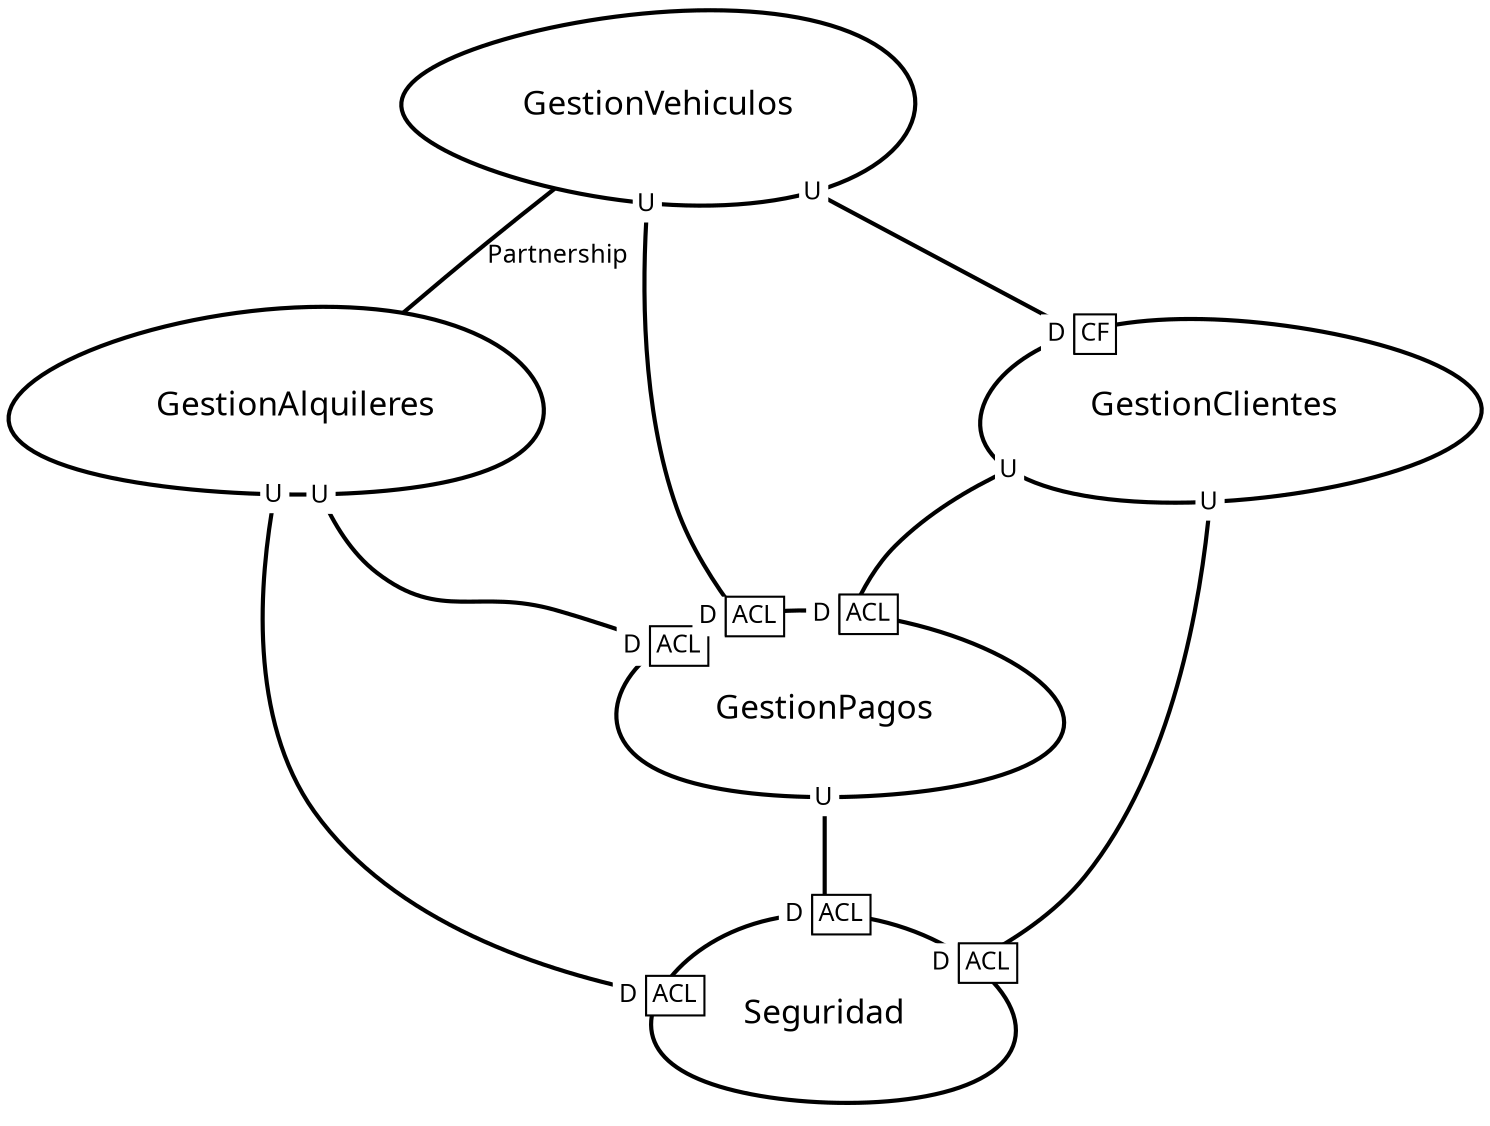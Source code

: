digraph "ContextMapGraph" {
graph ["imagepath"="/tmp/GraphvizJava"]
"GestionAlquileres" ["margin"="0.3","orientation"="226","shape"="egg","fontsize"="16","style"="bold","label"="GestionAlquileres\n","fontname"="sans-serif"]
"GestionPagos" ["margin"="0.3","orientation"="132","shape"="egg","fontsize"="16","style"="bold","label"="GestionPagos\n","fontname"="sans-serif"]
"Seguridad" ["margin"="0.3","orientation"="121","shape"="egg","fontsize"="16","style"="bold","label"="Seguridad\n","fontname"="sans-serif"]
"GestionClientes" ["margin"="0.3","orientation"="25","shape"="egg","fontsize"="16","style"="bold","label"="GestionClientes\n","fontname"="sans-serif"]
"GestionVehiculos" ["margin"="0.3","orientation"="86","shape"="egg","fontsize"="16","style"="bold","label"="GestionVehiculos\n","fontname"="sans-serif"]
"GestionAlquileres" -> "GestionPagos" ["headlabel"=<<table cellspacing="0" cellborder="1" border="0">
<tr><td bgcolor="white" sides="r">D</td><td sides="trbl" bgcolor="white"><font>ACL</font></td></tr>
</table>>,"labeldistance"="0","fontsize"="12","taillabel"=<<table cellspacing="0" cellborder="0" border="0">
<tr><td bgcolor="white">U</td></tr>
</table>>,"style"="bold","label"="                                        ","dir"="none","fontname"="sans-serif"]
"GestionAlquileres" -> "Seguridad" ["headlabel"=<<table cellspacing="0" cellborder="1" border="0">
<tr><td bgcolor="white" sides="r">D</td><td sides="trbl" bgcolor="white"><font>ACL</font></td></tr>
</table>>,"labeldistance"="0","fontsize"="12","taillabel"=<<table cellspacing="0" cellborder="0" border="0">
<tr><td bgcolor="white">U</td></tr>
</table>>,"style"="bold","label"="                                        ","dir"="none","fontname"="sans-serif"]
"GestionPagos" -> "Seguridad" ["headlabel"=<<table cellspacing="0" cellborder="1" border="0">
<tr><td bgcolor="white" sides="r">D</td><td sides="trbl" bgcolor="white"><font>ACL</font></td></tr>
</table>>,"labeldistance"="0","fontsize"="12","taillabel"=<<table cellspacing="0" cellborder="0" border="0">
<tr><td bgcolor="white">U</td></tr>
</table>>,"style"="bold","label"="                                        ","dir"="none","fontname"="sans-serif"]
"GestionClientes" -> "GestionPagos" ["headlabel"=<<table cellspacing="0" cellborder="1" border="0">
<tr><td bgcolor="white" sides="r">D</td><td sides="trbl" bgcolor="white"><font>ACL</font></td></tr>
</table>>,"labeldistance"="0","fontsize"="12","taillabel"=<<table cellspacing="0" cellborder="0" border="0">
<tr><td bgcolor="white">U</td></tr>
</table>>,"style"="bold","label"="                                        ","dir"="none","fontname"="sans-serif"]
"GestionClientes" -> "Seguridad" ["headlabel"=<<table cellspacing="0" cellborder="1" border="0">
<tr><td bgcolor="white" sides="r">D</td><td sides="trbl" bgcolor="white"><font>ACL</font></td></tr>
</table>>,"labeldistance"="0","fontsize"="12","taillabel"=<<table cellspacing="0" cellborder="0" border="0">
<tr><td bgcolor="white">U</td></tr>
</table>>,"style"="bold","label"="                                        ","dir"="none","fontname"="sans-serif"]
"GestionVehiculos" -> "GestionClientes" ["headlabel"=<<table cellspacing="0" cellborder="1" border="0">
<tr><td bgcolor="white" sides="r">D</td><td sides="trbl" bgcolor="white"><font>CF</font></td></tr>
</table>>,"labeldistance"="0","fontsize"="12","taillabel"=<<table cellspacing="0" cellborder="0" border="0">
<tr><td bgcolor="white">U</td></tr>
</table>>,"style"="bold","label"="                                        ","dir"="none","fontname"="sans-serif"]
"GestionVehiculos" -> "GestionPagos" ["headlabel"=<<table cellspacing="0" cellborder="1" border="0">
<tr><td bgcolor="white" sides="r">D</td><td sides="trbl" bgcolor="white"><font>ACL</font></td></tr>
</table>>,"labeldistance"="0","fontsize"="12","taillabel"=<<table cellspacing="0" cellborder="0" border="0">
<tr><td bgcolor="white">U</td></tr>
</table>>,"style"="bold","label"="                                        ","dir"="none","fontname"="sans-serif"]
"GestionVehiculos" -> "GestionAlquileres" ["fontsize"="12","style"="bold","label"="Partnership","dir"="none","fontname"="sans-serif"]
}
